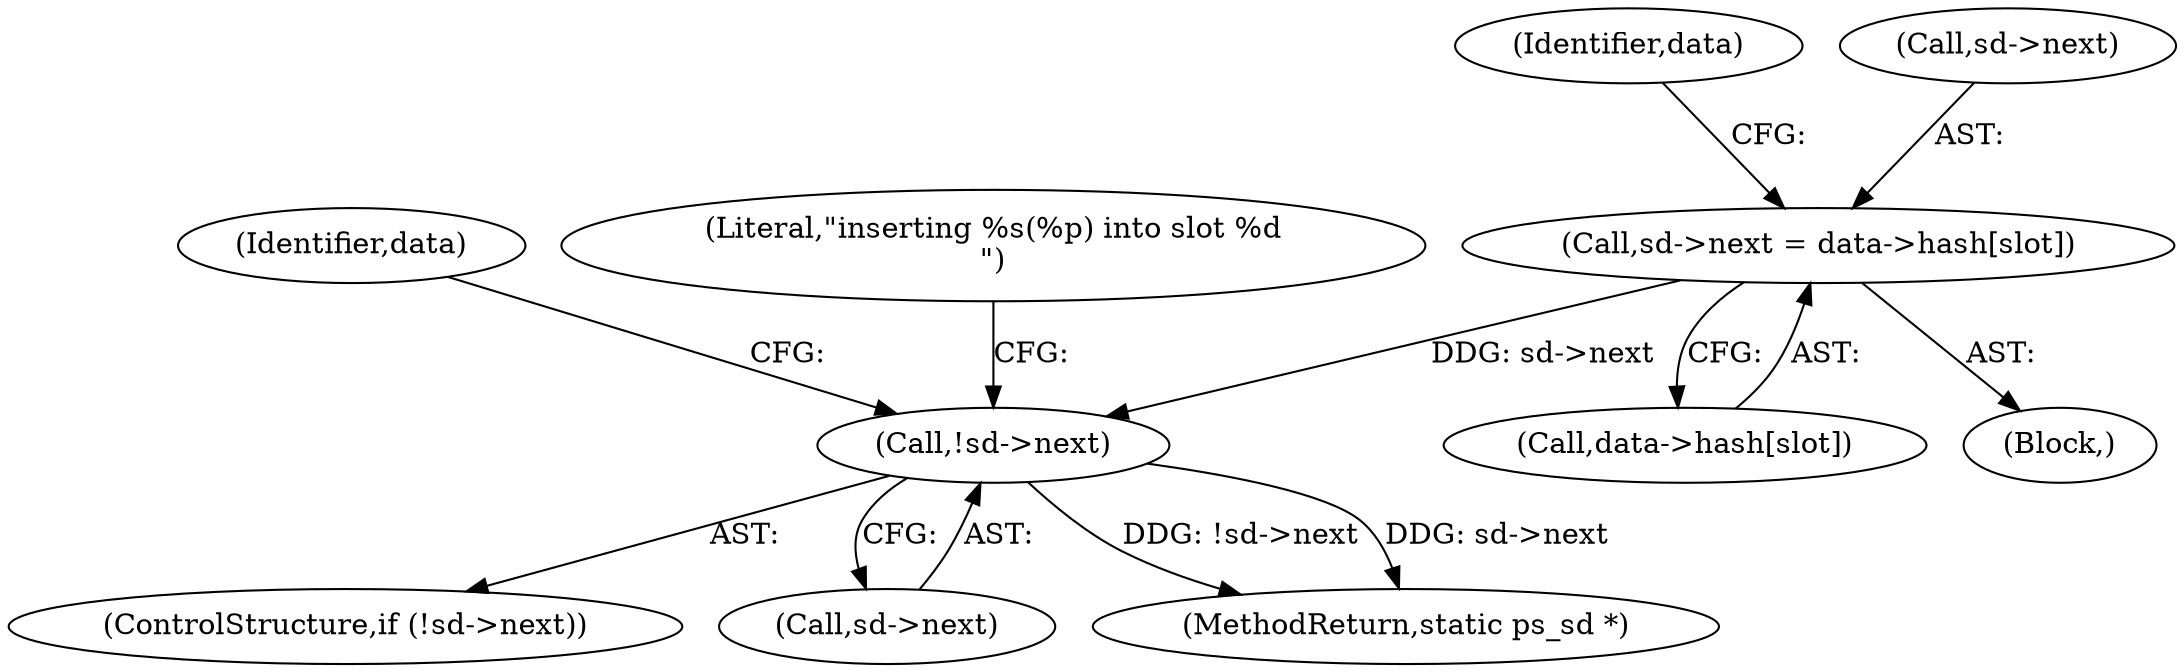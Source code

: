 digraph "0_php_25e8fcc88fa20dc9d4c47184471003f436927cde_1@array" {
"1000173" [label="(Call,sd->next = data->hash[slot])"];
"1000194" [label="(Call,!sd->next)"];
"1000177" [label="(Call,data->hash[slot])"];
"1000202" [label="(Identifier,data)"];
"1000185" [label="(Identifier,data)"];
"1000193" [label="(ControlStructure,if (!sd->next))"];
"1000195" [label="(Call,sd->next)"];
"1000212" [label="(Literal,\"inserting %s(%p) into slot %d\n\")"];
"1000173" [label="(Call,sd->next = data->hash[slot])"];
"1000194" [label="(Call,!sd->next)"];
"1000103" [label="(Block,)"];
"1000220" [label="(MethodReturn,static ps_sd *)"];
"1000174" [label="(Call,sd->next)"];
"1000173" -> "1000103"  [label="AST: "];
"1000173" -> "1000177"  [label="CFG: "];
"1000174" -> "1000173"  [label="AST: "];
"1000177" -> "1000173"  [label="AST: "];
"1000185" -> "1000173"  [label="CFG: "];
"1000173" -> "1000194"  [label="DDG: sd->next"];
"1000194" -> "1000193"  [label="AST: "];
"1000194" -> "1000195"  [label="CFG: "];
"1000195" -> "1000194"  [label="AST: "];
"1000202" -> "1000194"  [label="CFG: "];
"1000212" -> "1000194"  [label="CFG: "];
"1000194" -> "1000220"  [label="DDG: !sd->next"];
"1000194" -> "1000220"  [label="DDG: sd->next"];
}
